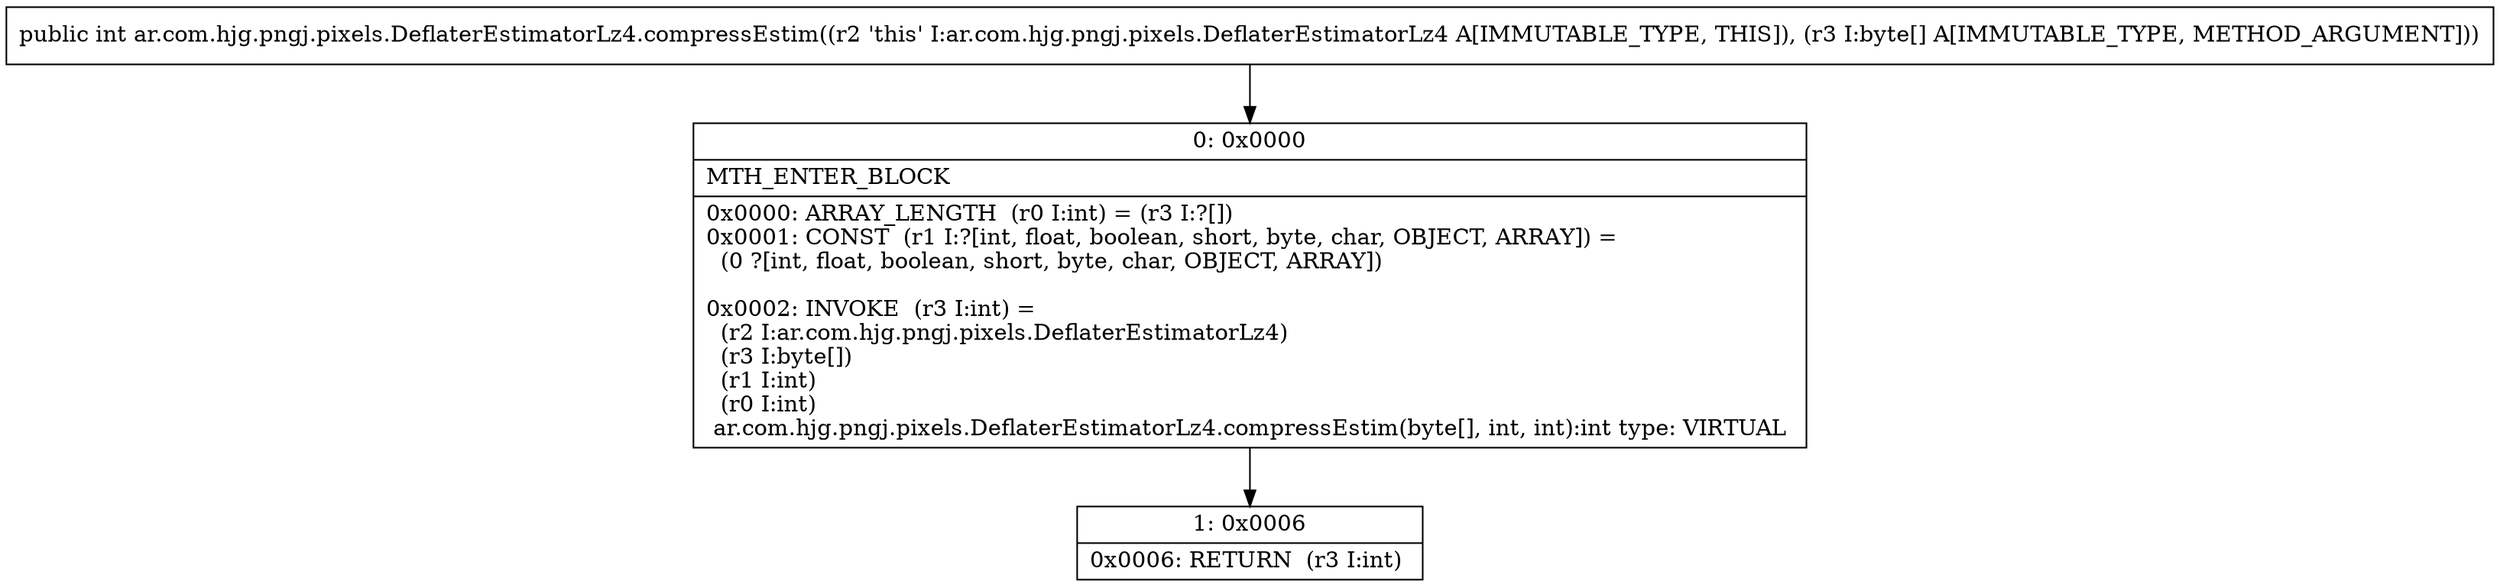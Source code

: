 digraph "CFG forar.com.hjg.pngj.pixels.DeflaterEstimatorLz4.compressEstim([B)I" {
Node_0 [shape=record,label="{0\:\ 0x0000|MTH_ENTER_BLOCK\l|0x0000: ARRAY_LENGTH  (r0 I:int) = (r3 I:?[]) \l0x0001: CONST  (r1 I:?[int, float, boolean, short, byte, char, OBJECT, ARRAY]) = \l  (0 ?[int, float, boolean, short, byte, char, OBJECT, ARRAY])\l \l0x0002: INVOKE  (r3 I:int) = \l  (r2 I:ar.com.hjg.pngj.pixels.DeflaterEstimatorLz4)\l  (r3 I:byte[])\l  (r1 I:int)\l  (r0 I:int)\l ar.com.hjg.pngj.pixels.DeflaterEstimatorLz4.compressEstim(byte[], int, int):int type: VIRTUAL \l}"];
Node_1 [shape=record,label="{1\:\ 0x0006|0x0006: RETURN  (r3 I:int) \l}"];
MethodNode[shape=record,label="{public int ar.com.hjg.pngj.pixels.DeflaterEstimatorLz4.compressEstim((r2 'this' I:ar.com.hjg.pngj.pixels.DeflaterEstimatorLz4 A[IMMUTABLE_TYPE, THIS]), (r3 I:byte[] A[IMMUTABLE_TYPE, METHOD_ARGUMENT])) }"];
MethodNode -> Node_0;
Node_0 -> Node_1;
}

